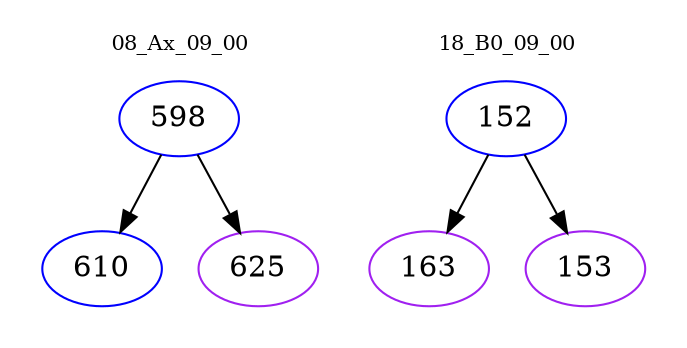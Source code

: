 digraph{
subgraph cluster_0 {
color = white
label = "08_Ax_09_00";
fontsize=10;
T0_598 [label="598", color="blue"]
T0_598 -> T0_610 [color="black"]
T0_610 [label="610", color="blue"]
T0_598 -> T0_625 [color="black"]
T0_625 [label="625", color="purple"]
}
subgraph cluster_1 {
color = white
label = "18_B0_09_00";
fontsize=10;
T1_152 [label="152", color="blue"]
T1_152 -> T1_163 [color="black"]
T1_163 [label="163", color="purple"]
T1_152 -> T1_153 [color="black"]
T1_153 [label="153", color="purple"]
}
}
